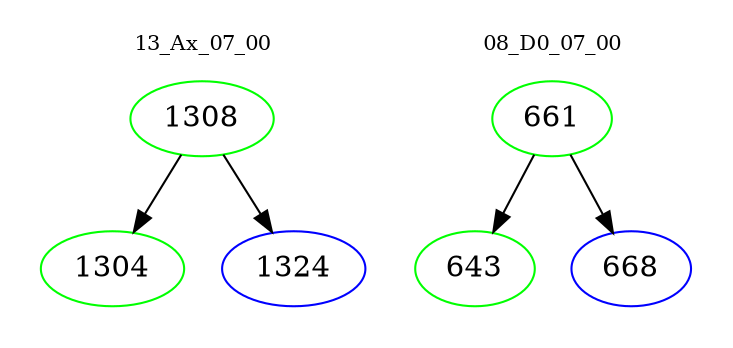 digraph{
subgraph cluster_0 {
color = white
label = "13_Ax_07_00";
fontsize=10;
T0_1308 [label="1308", color="green"]
T0_1308 -> T0_1304 [color="black"]
T0_1304 [label="1304", color="green"]
T0_1308 -> T0_1324 [color="black"]
T0_1324 [label="1324", color="blue"]
}
subgraph cluster_1 {
color = white
label = "08_D0_07_00";
fontsize=10;
T1_661 [label="661", color="green"]
T1_661 -> T1_643 [color="black"]
T1_643 [label="643", color="green"]
T1_661 -> T1_668 [color="black"]
T1_668 [label="668", color="blue"]
}
}
